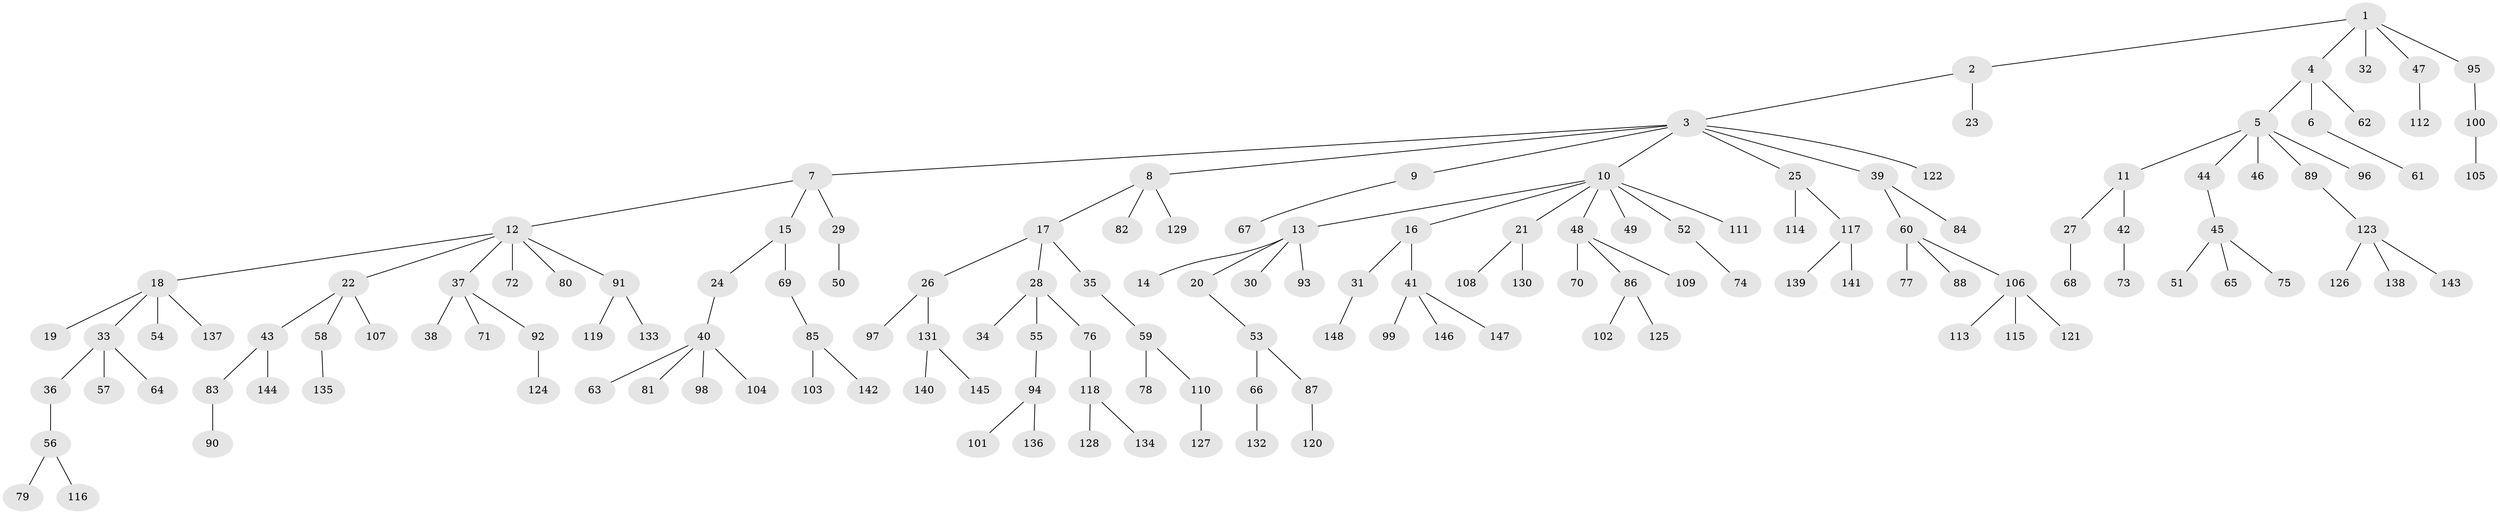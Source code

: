 // Generated by graph-tools (version 1.1) at 2025/02/03/09/25 03:02:22]
// undirected, 148 vertices, 147 edges
graph export_dot {
graph [start="1"]
  node [color=gray90,style=filled];
  1;
  2;
  3;
  4;
  5;
  6;
  7;
  8;
  9;
  10;
  11;
  12;
  13;
  14;
  15;
  16;
  17;
  18;
  19;
  20;
  21;
  22;
  23;
  24;
  25;
  26;
  27;
  28;
  29;
  30;
  31;
  32;
  33;
  34;
  35;
  36;
  37;
  38;
  39;
  40;
  41;
  42;
  43;
  44;
  45;
  46;
  47;
  48;
  49;
  50;
  51;
  52;
  53;
  54;
  55;
  56;
  57;
  58;
  59;
  60;
  61;
  62;
  63;
  64;
  65;
  66;
  67;
  68;
  69;
  70;
  71;
  72;
  73;
  74;
  75;
  76;
  77;
  78;
  79;
  80;
  81;
  82;
  83;
  84;
  85;
  86;
  87;
  88;
  89;
  90;
  91;
  92;
  93;
  94;
  95;
  96;
  97;
  98;
  99;
  100;
  101;
  102;
  103;
  104;
  105;
  106;
  107;
  108;
  109;
  110;
  111;
  112;
  113;
  114;
  115;
  116;
  117;
  118;
  119;
  120;
  121;
  122;
  123;
  124;
  125;
  126;
  127;
  128;
  129;
  130;
  131;
  132;
  133;
  134;
  135;
  136;
  137;
  138;
  139;
  140;
  141;
  142;
  143;
  144;
  145;
  146;
  147;
  148;
  1 -- 2;
  1 -- 4;
  1 -- 32;
  1 -- 47;
  1 -- 95;
  2 -- 3;
  2 -- 23;
  3 -- 7;
  3 -- 8;
  3 -- 9;
  3 -- 10;
  3 -- 25;
  3 -- 39;
  3 -- 122;
  4 -- 5;
  4 -- 6;
  4 -- 62;
  5 -- 11;
  5 -- 44;
  5 -- 46;
  5 -- 89;
  5 -- 96;
  6 -- 61;
  7 -- 12;
  7 -- 15;
  7 -- 29;
  8 -- 17;
  8 -- 82;
  8 -- 129;
  9 -- 67;
  10 -- 13;
  10 -- 16;
  10 -- 21;
  10 -- 48;
  10 -- 49;
  10 -- 52;
  10 -- 111;
  11 -- 27;
  11 -- 42;
  12 -- 18;
  12 -- 22;
  12 -- 37;
  12 -- 72;
  12 -- 80;
  12 -- 91;
  13 -- 14;
  13 -- 20;
  13 -- 30;
  13 -- 93;
  15 -- 24;
  15 -- 69;
  16 -- 31;
  16 -- 41;
  17 -- 26;
  17 -- 28;
  17 -- 35;
  18 -- 19;
  18 -- 33;
  18 -- 54;
  18 -- 137;
  20 -- 53;
  21 -- 108;
  21 -- 130;
  22 -- 43;
  22 -- 58;
  22 -- 107;
  24 -- 40;
  25 -- 114;
  25 -- 117;
  26 -- 97;
  26 -- 131;
  27 -- 68;
  28 -- 34;
  28 -- 55;
  28 -- 76;
  29 -- 50;
  31 -- 148;
  33 -- 36;
  33 -- 57;
  33 -- 64;
  35 -- 59;
  36 -- 56;
  37 -- 38;
  37 -- 71;
  37 -- 92;
  39 -- 60;
  39 -- 84;
  40 -- 63;
  40 -- 81;
  40 -- 98;
  40 -- 104;
  41 -- 99;
  41 -- 146;
  41 -- 147;
  42 -- 73;
  43 -- 83;
  43 -- 144;
  44 -- 45;
  45 -- 51;
  45 -- 65;
  45 -- 75;
  47 -- 112;
  48 -- 70;
  48 -- 86;
  48 -- 109;
  52 -- 74;
  53 -- 66;
  53 -- 87;
  55 -- 94;
  56 -- 79;
  56 -- 116;
  58 -- 135;
  59 -- 78;
  59 -- 110;
  60 -- 77;
  60 -- 88;
  60 -- 106;
  66 -- 132;
  69 -- 85;
  76 -- 118;
  83 -- 90;
  85 -- 103;
  85 -- 142;
  86 -- 102;
  86 -- 125;
  87 -- 120;
  89 -- 123;
  91 -- 119;
  91 -- 133;
  92 -- 124;
  94 -- 101;
  94 -- 136;
  95 -- 100;
  100 -- 105;
  106 -- 113;
  106 -- 115;
  106 -- 121;
  110 -- 127;
  117 -- 139;
  117 -- 141;
  118 -- 128;
  118 -- 134;
  123 -- 126;
  123 -- 138;
  123 -- 143;
  131 -- 140;
  131 -- 145;
}
